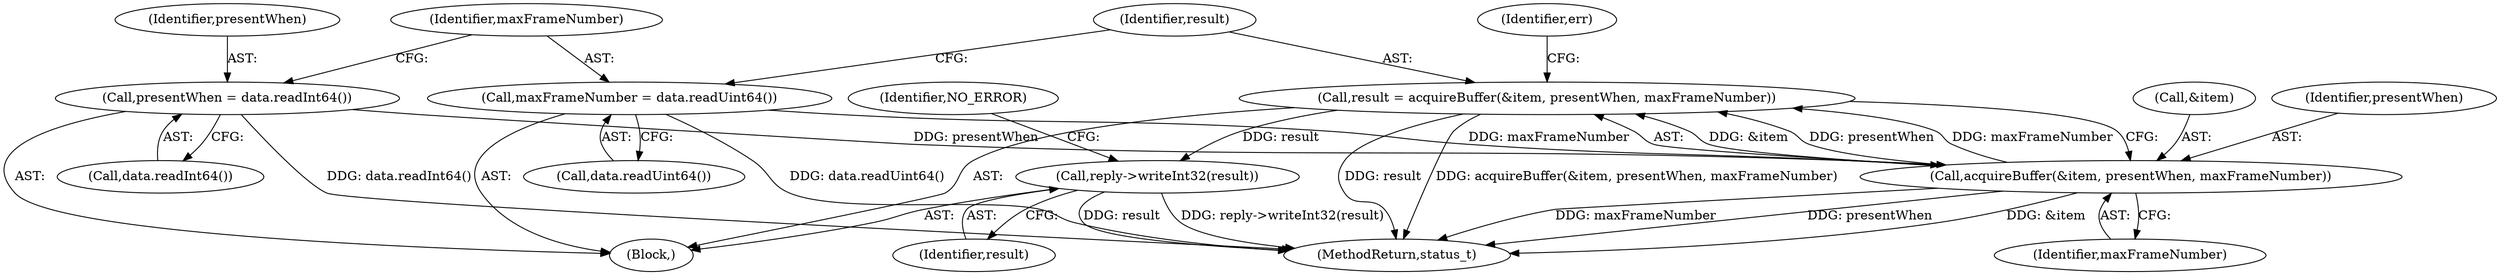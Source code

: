 digraph "0_Android_a30d7d90c4f718e46fb41a99b3d52800e1011b73@API" {
"1000141" [label="(Call,reply->writeInt32(result))"];
"1000125" [label="(Call,result = acquireBuffer(&item, presentWhen, maxFrameNumber))"];
"1000127" [label="(Call,acquireBuffer(&item, presentWhen, maxFrameNumber))"];
"1000117" [label="(Call,presentWhen = data.readInt64())"];
"1000121" [label="(Call,maxFrameNumber = data.readUint64())"];
"1000134" [label="(Identifier,err)"];
"1000119" [label="(Call,data.readInt64())"];
"1000126" [label="(Identifier,result)"];
"1000118" [label="(Identifier,presentWhen)"];
"1000110" [label="(Block,)"];
"1000515" [label="(MethodReturn,status_t)"];
"1000127" [label="(Call,acquireBuffer(&item, presentWhen, maxFrameNumber))"];
"1000121" [label="(Call,maxFrameNumber = data.readUint64())"];
"1000123" [label="(Call,data.readUint64())"];
"1000141" [label="(Call,reply->writeInt32(result))"];
"1000142" [label="(Identifier,result)"];
"1000125" [label="(Call,result = acquireBuffer(&item, presentWhen, maxFrameNumber))"];
"1000131" [label="(Identifier,maxFrameNumber)"];
"1000128" [label="(Call,&item)"];
"1000130" [label="(Identifier,presentWhen)"];
"1000117" [label="(Call,presentWhen = data.readInt64())"];
"1000144" [label="(Identifier,NO_ERROR)"];
"1000122" [label="(Identifier,maxFrameNumber)"];
"1000141" -> "1000110"  [label="AST: "];
"1000141" -> "1000142"  [label="CFG: "];
"1000142" -> "1000141"  [label="AST: "];
"1000144" -> "1000141"  [label="CFG: "];
"1000141" -> "1000515"  [label="DDG: result"];
"1000141" -> "1000515"  [label="DDG: reply->writeInt32(result)"];
"1000125" -> "1000141"  [label="DDG: result"];
"1000125" -> "1000110"  [label="AST: "];
"1000125" -> "1000127"  [label="CFG: "];
"1000126" -> "1000125"  [label="AST: "];
"1000127" -> "1000125"  [label="AST: "];
"1000134" -> "1000125"  [label="CFG: "];
"1000125" -> "1000515"  [label="DDG: result"];
"1000125" -> "1000515"  [label="DDG: acquireBuffer(&item, presentWhen, maxFrameNumber)"];
"1000127" -> "1000125"  [label="DDG: &item"];
"1000127" -> "1000125"  [label="DDG: presentWhen"];
"1000127" -> "1000125"  [label="DDG: maxFrameNumber"];
"1000127" -> "1000131"  [label="CFG: "];
"1000128" -> "1000127"  [label="AST: "];
"1000130" -> "1000127"  [label="AST: "];
"1000131" -> "1000127"  [label="AST: "];
"1000127" -> "1000515"  [label="DDG: presentWhen"];
"1000127" -> "1000515"  [label="DDG: &item"];
"1000127" -> "1000515"  [label="DDG: maxFrameNumber"];
"1000117" -> "1000127"  [label="DDG: presentWhen"];
"1000121" -> "1000127"  [label="DDG: maxFrameNumber"];
"1000117" -> "1000110"  [label="AST: "];
"1000117" -> "1000119"  [label="CFG: "];
"1000118" -> "1000117"  [label="AST: "];
"1000119" -> "1000117"  [label="AST: "];
"1000122" -> "1000117"  [label="CFG: "];
"1000117" -> "1000515"  [label="DDG: data.readInt64()"];
"1000121" -> "1000110"  [label="AST: "];
"1000121" -> "1000123"  [label="CFG: "];
"1000122" -> "1000121"  [label="AST: "];
"1000123" -> "1000121"  [label="AST: "];
"1000126" -> "1000121"  [label="CFG: "];
"1000121" -> "1000515"  [label="DDG: data.readUint64()"];
}
